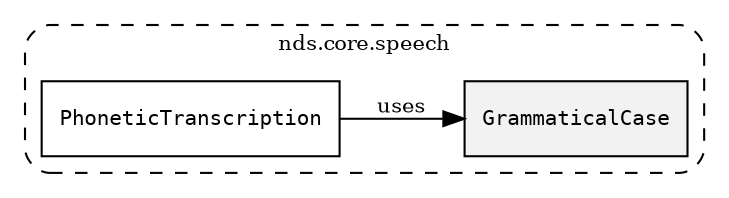 /**
 * This dot file creates symbol collaboration diagram for GrammaticalCase.
 */
digraph ZSERIO
{
    node [shape=box, fontsize=10];
    rankdir="LR";
    fontsize=10;
    tooltip="GrammaticalCase collaboration diagram";

    subgraph "cluster_nds.core.speech"
    {
        style="dashed, rounded";
        label="nds.core.speech";
        tooltip="Package nds.core.speech";
        href="../../../content/packages/nds.core.speech.html#Package-nds-core-speech";
        target="_parent";

        "GrammaticalCase" [style="filled", fillcolor="#0000000D", target="_parent", label=<<font face="monospace"><table align="center" border="0" cellspacing="0" cellpadding="0"><tr><td href="../../../content/packages/nds.core.speech.html#Enum-GrammaticalCase" title="Enum defined in nds.core.speech">GrammaticalCase</td></tr></table></font>>];
        "PhoneticTranscription" [target="_parent", label=<<font face="monospace"><table align="center" border="0" cellspacing="0" cellpadding="0"><tr><td href="../../../content/packages/nds.core.speech.html#Structure-PhoneticTranscription" title="Structure defined in nds.core.speech">PhoneticTranscription</td></tr></table></font>>];
    }

    "PhoneticTranscription" -> "GrammaticalCase" [label="uses", fontsize=10];
}
